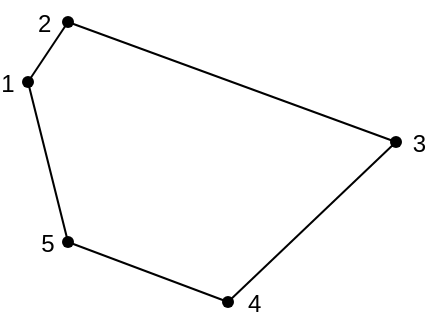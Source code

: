 <mxfile version="28.0.6">
  <diagram name="Page-1" id="RP6Wnfq_BD1SBuvDWk2d">
    <mxGraphModel dx="1426" dy="912" grid="1" gridSize="10" guides="1" tooltips="1" connect="1" arrows="1" fold="1" page="1" pageScale="1" pageWidth="827" pageHeight="1169" math="0" shadow="0">
      <root>
        <mxCell id="0" />
        <mxCell id="1" parent="0" />
        <mxCell id="5PO0NXrJ0ErOcY1VjbcZ-1" value="1      " style="shape=waypoint;sketch=0;fillStyle=solid;size=6;pointerEvents=1;points=[];fillColor=default;resizable=0;rotatable=0;perimeter=centerPerimeter;snapToPoint=1;convertToSvg=1;" parent="1" vertex="1">
          <mxGeometry x="220" y="280" width="20" height="20" as="geometry" />
        </mxCell>
        <mxCell id="5PO0NXrJ0ErOcY1VjbcZ-3" value="        4" style="shape=waypoint;sketch=0;fillStyle=solid;size=6;pointerEvents=1;points=[];fillColor=none;resizable=0;rotatable=0;perimeter=centerPerimeter;snapToPoint=1;convertToSvg=1;" parent="1" vertex="1">
          <mxGeometry x="320" y="390" width="20" height="20" as="geometry" />
        </mxCell>
        <mxCell id="5PO0NXrJ0ErOcY1VjbcZ-4" value="       3" style="shape=waypoint;sketch=0;fillStyle=solid;size=6;pointerEvents=1;points=[];fillColor=none;resizable=0;rotatable=0;perimeter=centerPerimeter;snapToPoint=1;convertToSvg=1;" parent="1" vertex="1">
          <mxGeometry x="404" y="310" width="20" height="20" as="geometry" />
        </mxCell>
        <mxCell id="5PO0NXrJ0ErOcY1VjbcZ-5" value="5      " style="shape=waypoint;sketch=0;fillStyle=solid;size=6;pointerEvents=1;points=[];fillColor=none;resizable=0;rotatable=0;perimeter=centerPerimeter;snapToPoint=1;convertToSvg=1;" parent="1" vertex="1">
          <mxGeometry x="240" y="360" width="20" height="20" as="geometry" />
        </mxCell>
        <mxCell id="5PO0NXrJ0ErOcY1VjbcZ-6" value="" style="endArrow=none;html=1;rounded=0;entryX=0.3;entryY=0.7;entryDx=0;entryDy=0;entryPerimeter=0;" parent="1" source="5PO0NXrJ0ErOcY1VjbcZ-2" target="5PO0NXrJ0ErOcY1VjbcZ-4" edge="1">
          <mxGeometry width="50" height="50" relative="1" as="geometry">
            <mxPoint x="360" y="220" as="sourcePoint" />
            <mxPoint x="440" y="-80" as="targetPoint" />
          </mxGeometry>
        </mxCell>
        <mxCell id="5PO0NXrJ0ErOcY1VjbcZ-9" value="" style="endArrow=none;html=1;rounded=0;" parent="1" source="5PO0NXrJ0ErOcY1VjbcZ-3" target="5PO0NXrJ0ErOcY1VjbcZ-4" edge="1">
          <mxGeometry width="50" height="50" relative="1" as="geometry">
            <mxPoint x="390" y="110" as="sourcePoint" />
            <mxPoint x="450" y="370" as="targetPoint" />
          </mxGeometry>
        </mxCell>
        <mxCell id="5PO0NXrJ0ErOcY1VjbcZ-10" value="" style="endArrow=none;html=1;rounded=0;" parent="1" source="5PO0NXrJ0ErOcY1VjbcZ-3" target="5PO0NXrJ0ErOcY1VjbcZ-5" edge="1">
          <mxGeometry width="50" height="50" relative="1" as="geometry">
            <mxPoint x="390" y="110" as="sourcePoint" />
            <mxPoint x="440" y="60" as="targetPoint" />
          </mxGeometry>
        </mxCell>
        <mxCell id="5PO0NXrJ0ErOcY1VjbcZ-11" value="" style="endArrow=none;html=1;rounded=0;" parent="1" source="5PO0NXrJ0ErOcY1VjbcZ-1" target="5PO0NXrJ0ErOcY1VjbcZ-5" edge="1">
          <mxGeometry width="50" height="50" relative="1" as="geometry">
            <mxPoint x="390" y="110" as="sourcePoint" />
            <mxPoint x="440" y="60" as="targetPoint" />
          </mxGeometry>
        </mxCell>
        <mxCell id="5PO0NXrJ0ErOcY1VjbcZ-12" value="" style="endArrow=none;html=1;rounded=0;" parent="1" source="5PO0NXrJ0ErOcY1VjbcZ-2" target="5PO0NXrJ0ErOcY1VjbcZ-1" edge="1">
          <mxGeometry width="50" height="50" relative="1" as="geometry">
            <mxPoint x="350" y="250" as="sourcePoint" />
            <mxPoint x="440" y="60" as="targetPoint" />
          </mxGeometry>
        </mxCell>
        <mxCell id="5PO0NXrJ0ErOcY1VjbcZ-2" value="2       " style="shape=waypoint;sketch=0;fillStyle=solid;size=6;pointerEvents=1;points=[];fillColor=none;resizable=0;rotatable=0;perimeter=centerPerimeter;snapToPoint=1;convertToSvg=1;fontColor=default;" parent="1" vertex="1">
          <mxGeometry x="240" y="250" width="20" height="20" as="geometry" />
        </mxCell>
      </root>
    </mxGraphModel>
  </diagram>
</mxfile>
